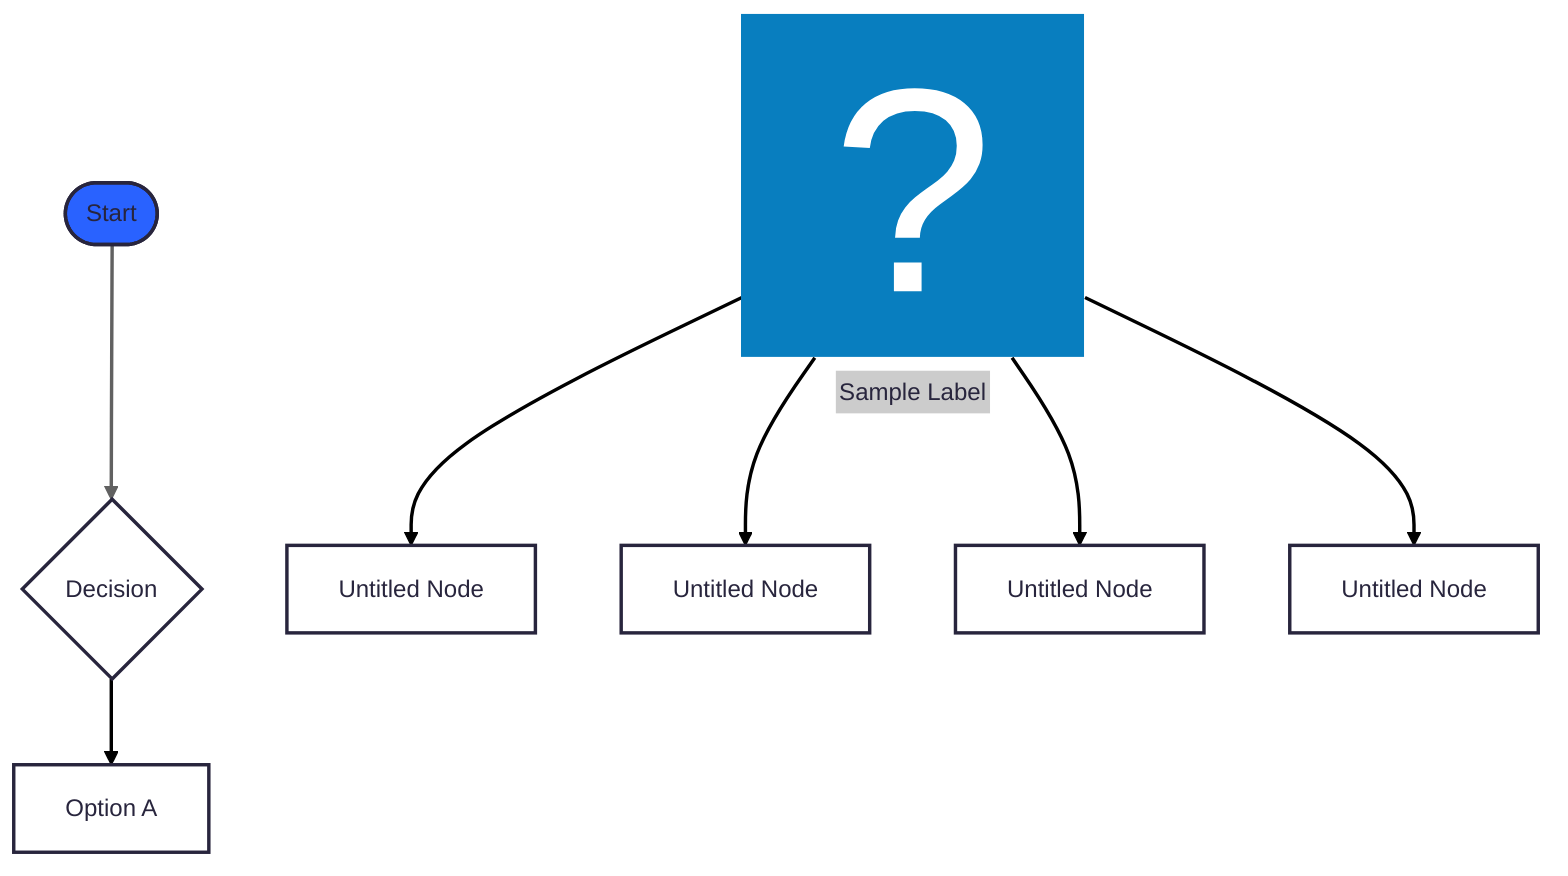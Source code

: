 ---
config:
  theme: redux
---
flowchart TD
    A(["Start"]) --> B{"Decision"}
    B --> C["Option A"]
    n1["Sample Label"] --> n2["Untitled Node"] & n3["Untitled Node"] & n4["Untitled Node"] & n5["Untitled Node"]
    n1@{ icon: "fa:object-ungroup", pos: "b", h: 200}
    style A fill:#2962FF
    style n1 stroke:#FFF9C4
    linkStyle 0 stroke:#616161,fill:none